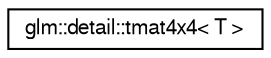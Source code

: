 digraph "Graphical Class Hierarchy"
{
  edge [fontname="FreeSans",fontsize="10",labelfontname="FreeSans",labelfontsize="10"];
  node [fontname="FreeSans",fontsize="10",shape=record];
  rankdir="LR";
  Node1 [label="glm::detail::tmat4x4\< T \>",height=0.2,width=0.4,color="black", fillcolor="white", style="filled",URL="$d6/d53/structglm_1_1detail_1_1tmat4x4.html"];
}
